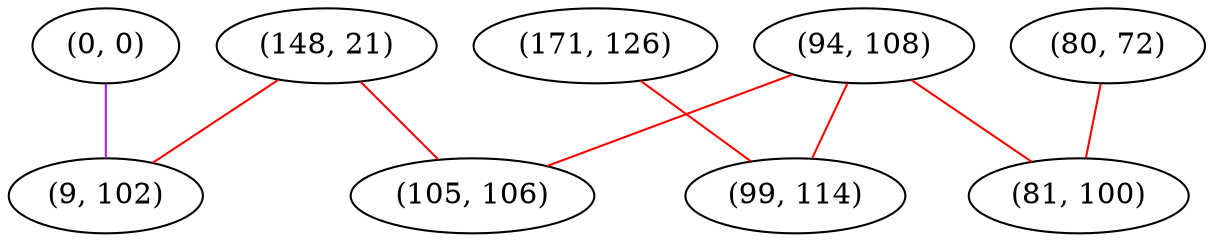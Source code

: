 graph "" {
"(94, 108)";
"(0, 0)";
"(171, 126)";
"(148, 21)";
"(80, 72)";
"(105, 106)";
"(99, 114)";
"(9, 102)";
"(81, 100)";
"(94, 108)" -- "(105, 106)"  [color=red, key=0, weight=1];
"(94, 108)" -- "(99, 114)"  [color=red, key=0, weight=1];
"(94, 108)" -- "(81, 100)"  [color=red, key=0, weight=1];
"(0, 0)" -- "(9, 102)"  [color=purple, key=0, weight=4];
"(171, 126)" -- "(99, 114)"  [color=red, key=0, weight=1];
"(148, 21)" -- "(105, 106)"  [color=red, key=0, weight=1];
"(148, 21)" -- "(9, 102)"  [color=red, key=0, weight=1];
"(80, 72)" -- "(81, 100)"  [color=red, key=0, weight=1];
}

